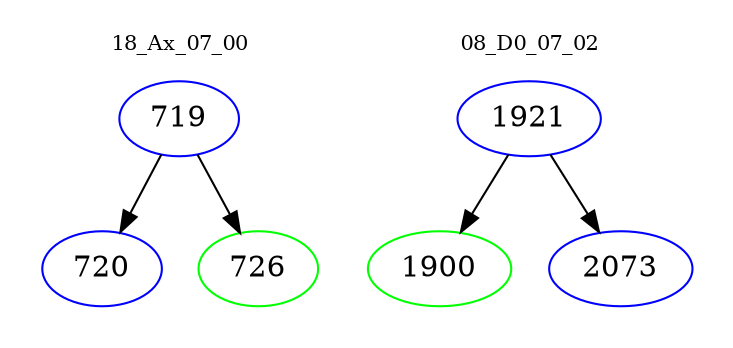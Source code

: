 digraph{
subgraph cluster_0 {
color = white
label = "18_Ax_07_00";
fontsize=10;
T0_719 [label="719", color="blue"]
T0_719 -> T0_720 [color="black"]
T0_720 [label="720", color="blue"]
T0_719 -> T0_726 [color="black"]
T0_726 [label="726", color="green"]
}
subgraph cluster_1 {
color = white
label = "08_D0_07_02";
fontsize=10;
T1_1921 [label="1921", color="blue"]
T1_1921 -> T1_1900 [color="black"]
T1_1900 [label="1900", color="green"]
T1_1921 -> T1_2073 [color="black"]
T1_2073 [label="2073", color="blue"]
}
}
